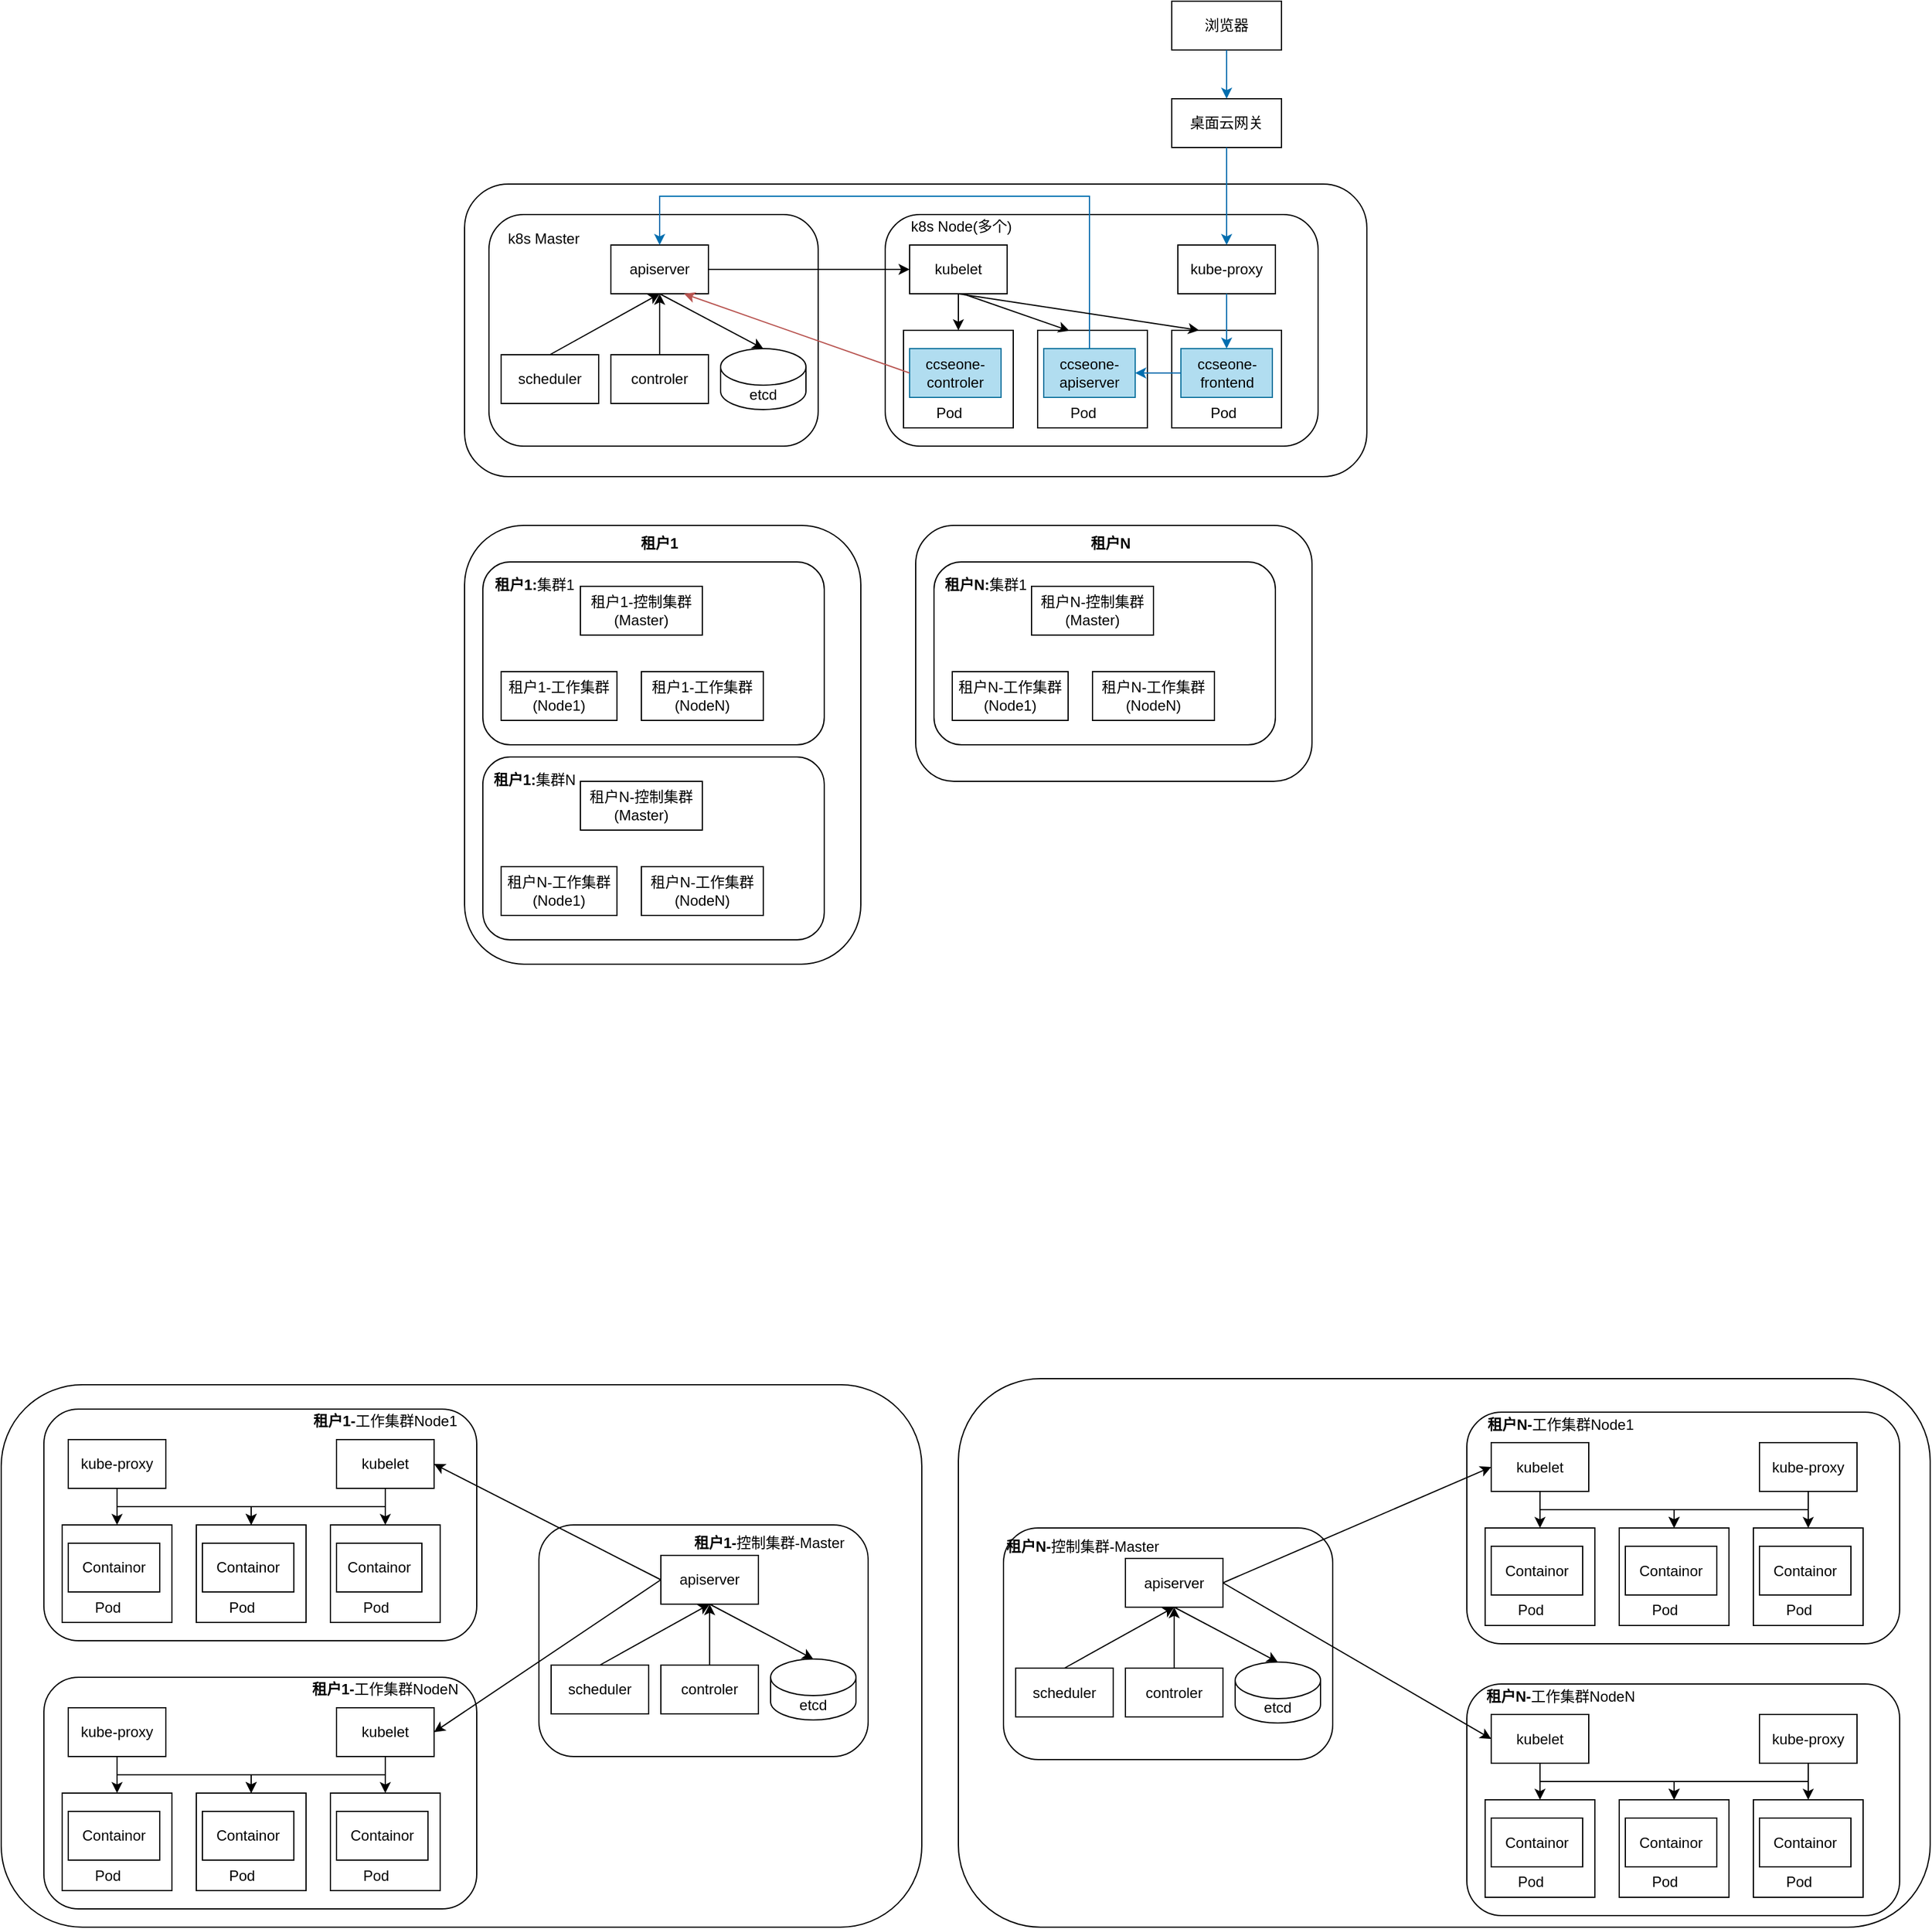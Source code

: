 <mxfile version="21.2.9" type="github">
  <diagram name="第 1 页" id="EIDiARR_dXdDSFOwPV3g">
    <mxGraphModel dx="1889" dy="590" grid="1" gridSize="10" guides="1" tooltips="1" connect="1" arrows="1" fold="1" page="1" pageScale="1" pageWidth="827" pageHeight="1169" math="0" shadow="0">
      <root>
        <mxCell id="0" />
        <mxCell id="1" parent="0" />
        <mxCell id="vyqBwXJfIFNPgKrzf0KV-5" value="" style="rounded=1;whiteSpace=wrap;html=1;" vertex="1" parent="1">
          <mxGeometry x="20" y="180" width="740" height="240" as="geometry" />
        </mxCell>
        <mxCell id="vyqBwXJfIFNPgKrzf0KV-7" value="" style="rounded=1;whiteSpace=wrap;html=1;" vertex="1" parent="1">
          <mxGeometry x="40" y="205" width="270" height="190" as="geometry" />
        </mxCell>
        <mxCell id="vyqBwXJfIFNPgKrzf0KV-10" value="etcd" style="shape=cylinder3;whiteSpace=wrap;html=1;boundedLbl=1;backgroundOutline=1;size=15;" vertex="1" parent="1">
          <mxGeometry x="230" y="315" width="70" height="50" as="geometry" />
        </mxCell>
        <mxCell id="vyqBwXJfIFNPgKrzf0KV-12" value="apiserver" style="rounded=0;whiteSpace=wrap;html=1;" vertex="1" parent="1">
          <mxGeometry x="140" y="230" width="80" height="40" as="geometry" />
        </mxCell>
        <mxCell id="vyqBwXJfIFNPgKrzf0KV-14" value="scheduler" style="rounded=0;whiteSpace=wrap;html=1;" vertex="1" parent="1">
          <mxGeometry x="50" y="320" width="80" height="40" as="geometry" />
        </mxCell>
        <mxCell id="vyqBwXJfIFNPgKrzf0KV-15" value="controler" style="rounded=0;whiteSpace=wrap;html=1;" vertex="1" parent="1">
          <mxGeometry x="140" y="320" width="80" height="40" as="geometry" />
        </mxCell>
        <mxCell id="vyqBwXJfIFNPgKrzf0KV-16" value="k8s Master" style="text;html=1;strokeColor=none;fillColor=none;align=center;verticalAlign=middle;whiteSpace=wrap;rounded=0;" vertex="1" parent="1">
          <mxGeometry x="50" y="210" width="70" height="30" as="geometry" />
        </mxCell>
        <mxCell id="vyqBwXJfIFNPgKrzf0KV-17" value="" style="rounded=1;whiteSpace=wrap;html=1;" vertex="1" parent="1">
          <mxGeometry x="365" y="205" width="355" height="190" as="geometry" />
        </mxCell>
        <mxCell id="vyqBwXJfIFNPgKrzf0KV-22" value="k8s Node(多个)" style="text;html=1;strokeColor=none;fillColor=none;align=center;verticalAlign=middle;whiteSpace=wrap;rounded=0;" vertex="1" parent="1">
          <mxGeometry x="385" y="200" width="85" height="30" as="geometry" />
        </mxCell>
        <mxCell id="vyqBwXJfIFNPgKrzf0KV-23" value="" style="endArrow=classic;html=1;rounded=0;entryX=0.5;entryY=1;entryDx=0;entryDy=0;exitX=0.5;exitY=0;exitDx=0;exitDy=0;" edge="1" parent="1" source="vyqBwXJfIFNPgKrzf0KV-14" target="vyqBwXJfIFNPgKrzf0KV-12">
          <mxGeometry width="50" height="50" relative="1" as="geometry">
            <mxPoint x="-170" y="390" as="sourcePoint" />
            <mxPoint x="-120" y="340" as="targetPoint" />
          </mxGeometry>
        </mxCell>
        <mxCell id="vyqBwXJfIFNPgKrzf0KV-24" value="" style="endArrow=classic;html=1;rounded=0;entryX=0.5;entryY=1;entryDx=0;entryDy=0;exitX=0.5;exitY=0;exitDx=0;exitDy=0;" edge="1" parent="1" source="vyqBwXJfIFNPgKrzf0KV-15" target="vyqBwXJfIFNPgKrzf0KV-12">
          <mxGeometry width="50" height="50" relative="1" as="geometry">
            <mxPoint x="240" y="520" as="sourcePoint" />
            <mxPoint x="290" y="470" as="targetPoint" />
          </mxGeometry>
        </mxCell>
        <mxCell id="vyqBwXJfIFNPgKrzf0KV-25" value="" style="endArrow=classic;html=1;rounded=0;exitX=0.5;exitY=1;exitDx=0;exitDy=0;entryX=0.5;entryY=0;entryDx=0;entryDy=0;entryPerimeter=0;" edge="1" parent="1" source="vyqBwXJfIFNPgKrzf0KV-12" target="vyqBwXJfIFNPgKrzf0KV-10">
          <mxGeometry width="50" height="50" relative="1" as="geometry">
            <mxPoint x="290" y="190" as="sourcePoint" />
            <mxPoint x="340" y="140" as="targetPoint" />
          </mxGeometry>
        </mxCell>
        <mxCell id="vyqBwXJfIFNPgKrzf0KV-27" value="kubelet" style="rounded=0;whiteSpace=wrap;html=1;" vertex="1" parent="1">
          <mxGeometry x="385" y="230" width="80" height="40" as="geometry" />
        </mxCell>
        <mxCell id="vyqBwXJfIFNPgKrzf0KV-28" value="kube-proxy" style="rounded=0;whiteSpace=wrap;html=1;" vertex="1" parent="1">
          <mxGeometry x="605" y="230" width="80" height="40" as="geometry" />
        </mxCell>
        <mxCell id="vyqBwXJfIFNPgKrzf0KV-29" value="" style="rounded=0;whiteSpace=wrap;html=1;" vertex="1" parent="1">
          <mxGeometry x="380" y="300" width="90" height="80" as="geometry" />
        </mxCell>
        <mxCell id="vyqBwXJfIFNPgKrzf0KV-2" value="ccseone-controler" style="rounded=0;whiteSpace=wrap;html=1;fillColor=#b1ddf0;strokeColor=#10739e;" vertex="1" parent="1">
          <mxGeometry x="385" y="315" width="75" height="40" as="geometry" />
        </mxCell>
        <mxCell id="vyqBwXJfIFNPgKrzf0KV-30" value="Pod" style="text;html=1;strokeColor=none;fillColor=none;align=center;verticalAlign=middle;whiteSpace=wrap;rounded=0;" vertex="1" parent="1">
          <mxGeometry x="385" y="360" width="65" height="15" as="geometry" />
        </mxCell>
        <mxCell id="vyqBwXJfIFNPgKrzf0KV-31" value="" style="rounded=0;whiteSpace=wrap;html=1;" vertex="1" parent="1">
          <mxGeometry x="490" y="300" width="90" height="80" as="geometry" />
        </mxCell>
        <mxCell id="vyqBwXJfIFNPgKrzf0KV-32" value="ccseone-apiserver" style="rounded=0;whiteSpace=wrap;html=1;fillColor=#b1ddf0;strokeColor=#10739e;" vertex="1" parent="1">
          <mxGeometry x="495" y="315" width="75" height="40" as="geometry" />
        </mxCell>
        <mxCell id="vyqBwXJfIFNPgKrzf0KV-33" value="Pod" style="text;html=1;strokeColor=none;fillColor=none;align=center;verticalAlign=middle;whiteSpace=wrap;rounded=0;" vertex="1" parent="1">
          <mxGeometry x="495" y="360" width="65" height="15" as="geometry" />
        </mxCell>
        <mxCell id="vyqBwXJfIFNPgKrzf0KV-34" value="" style="rounded=0;whiteSpace=wrap;html=1;" vertex="1" parent="1">
          <mxGeometry x="600" y="300" width="90" height="80" as="geometry" />
        </mxCell>
        <mxCell id="vyqBwXJfIFNPgKrzf0KV-35" value="ccseone-frontend" style="rounded=0;whiteSpace=wrap;html=1;fillColor=#b1ddf0;strokeColor=#10739e;" vertex="1" parent="1">
          <mxGeometry x="607.5" y="315" width="75" height="40" as="geometry" />
        </mxCell>
        <mxCell id="vyqBwXJfIFNPgKrzf0KV-36" value="Pod" style="text;html=1;strokeColor=none;fillColor=none;align=center;verticalAlign=middle;whiteSpace=wrap;rounded=0;" vertex="1" parent="1">
          <mxGeometry x="610" y="360" width="65" height="15" as="geometry" />
        </mxCell>
        <mxCell id="vyqBwXJfIFNPgKrzf0KV-37" value="" style="endArrow=classic;html=1;rounded=0;entryX=1;entryY=0.5;entryDx=0;entryDy=0;strokeColor=#006EAF;" edge="1" parent="1" source="vyqBwXJfIFNPgKrzf0KV-35" target="vyqBwXJfIFNPgKrzf0KV-32">
          <mxGeometry width="50" height="50" relative="1" as="geometry">
            <mxPoint x="590" y="510" as="sourcePoint" />
            <mxPoint x="640" y="460" as="targetPoint" />
          </mxGeometry>
        </mxCell>
        <mxCell id="vyqBwXJfIFNPgKrzf0KV-38" value="" style="endArrow=classic;html=1;rounded=0;exitX=1;exitY=0.5;exitDx=0;exitDy=0;entryX=0;entryY=0.5;entryDx=0;entryDy=0;" edge="1" parent="1" source="vyqBwXJfIFNPgKrzf0KV-12" target="vyqBwXJfIFNPgKrzf0KV-27">
          <mxGeometry width="50" height="50" relative="1" as="geometry">
            <mxPoint x="390" y="480" as="sourcePoint" />
            <mxPoint x="440" y="430" as="targetPoint" />
          </mxGeometry>
        </mxCell>
        <mxCell id="vyqBwXJfIFNPgKrzf0KV-39" value="" style="endArrow=classic;html=1;rounded=0;exitX=0.5;exitY=1;exitDx=0;exitDy=0;strokeColor=#006EAF;entryX=0.5;entryY=0;entryDx=0;entryDy=0;" edge="1" parent="1" source="vyqBwXJfIFNPgKrzf0KV-28" target="vyqBwXJfIFNPgKrzf0KV-35">
          <mxGeometry width="50" height="50" relative="1" as="geometry">
            <mxPoint x="810" y="450" as="sourcePoint" />
            <mxPoint x="860" y="400" as="targetPoint" />
          </mxGeometry>
        </mxCell>
        <mxCell id="vyqBwXJfIFNPgKrzf0KV-40" value="桌面云网关" style="rounded=0;whiteSpace=wrap;html=1;" vertex="1" parent="1">
          <mxGeometry x="600" y="110" width="90" height="40" as="geometry" />
        </mxCell>
        <mxCell id="vyqBwXJfIFNPgKrzf0KV-42" value="" style="endArrow=classic;html=1;rounded=0;exitX=0.5;exitY=1;exitDx=0;exitDy=0;strokeColor=#006EAF;" edge="1" parent="1" source="vyqBwXJfIFNPgKrzf0KV-40" target="vyqBwXJfIFNPgKrzf0KV-28">
          <mxGeometry width="50" height="50" relative="1" as="geometry">
            <mxPoint x="770" y="160" as="sourcePoint" />
            <mxPoint x="820" y="110" as="targetPoint" />
          </mxGeometry>
        </mxCell>
        <mxCell id="vyqBwXJfIFNPgKrzf0KV-43" value="浏览器" style="rounded=0;whiteSpace=wrap;html=1;" vertex="1" parent="1">
          <mxGeometry x="600" y="30" width="90" height="40" as="geometry" />
        </mxCell>
        <mxCell id="vyqBwXJfIFNPgKrzf0KV-44" value="" style="endArrow=classic;html=1;rounded=0;exitX=0.5;exitY=1;exitDx=0;exitDy=0;strokeColor=#006EAF;" edge="1" parent="1" source="vyqBwXJfIFNPgKrzf0KV-43" target="vyqBwXJfIFNPgKrzf0KV-40">
          <mxGeometry width="50" height="50" relative="1" as="geometry">
            <mxPoint x="780" y="130" as="sourcePoint" />
            <mxPoint x="830" y="80" as="targetPoint" />
          </mxGeometry>
        </mxCell>
        <mxCell id="vyqBwXJfIFNPgKrzf0KV-46" value="" style="endArrow=classic;html=1;rounded=0;entryX=0.75;entryY=1;entryDx=0;entryDy=0;exitX=0;exitY=0.5;exitDx=0;exitDy=0;strokeColor=#b85450;fillColor=#f8cecc;gradientColor=#ea6b66;" edge="1" parent="1" source="vyqBwXJfIFNPgKrzf0KV-2" target="vyqBwXJfIFNPgKrzf0KV-12">
          <mxGeometry width="50" height="50" relative="1" as="geometry">
            <mxPoint x="420" y="530" as="sourcePoint" />
            <mxPoint x="470" y="480" as="targetPoint" />
          </mxGeometry>
        </mxCell>
        <mxCell id="vyqBwXJfIFNPgKrzf0KV-47" value="" style="endArrow=classic;html=1;rounded=0;entryX=0.5;entryY=0;entryDx=0;entryDy=0;exitX=0.5;exitY=0;exitDx=0;exitDy=0;strokeColor=#006EAF;edgeStyle=orthogonalEdgeStyle;" edge="1" parent="1" source="vyqBwXJfIFNPgKrzf0KV-32" target="vyqBwXJfIFNPgKrzf0KV-12">
          <mxGeometry width="50" height="50" relative="1" as="geometry">
            <mxPoint x="420" y="510" as="sourcePoint" />
            <mxPoint x="470" y="460" as="targetPoint" />
            <Array as="points">
              <mxPoint x="533" y="190" />
              <mxPoint x="180" y="190" />
            </Array>
          </mxGeometry>
        </mxCell>
        <mxCell id="vyqBwXJfIFNPgKrzf0KV-48" value="" style="endArrow=classic;html=1;rounded=0;entryX=0.5;entryY=0;entryDx=0;entryDy=0;" edge="1" parent="1" source="vyqBwXJfIFNPgKrzf0KV-27" target="vyqBwXJfIFNPgKrzf0KV-29">
          <mxGeometry width="50" height="50" relative="1" as="geometry">
            <mxPoint x="100" y="330" as="sourcePoint" />
            <mxPoint x="190" y="280" as="targetPoint" />
          </mxGeometry>
        </mxCell>
        <mxCell id="vyqBwXJfIFNPgKrzf0KV-49" value="" style="endArrow=classic;html=1;rounded=0;entryX=0.289;entryY=0.005;entryDx=0;entryDy=0;exitX=0.545;exitY=1;exitDx=0;exitDy=0;exitPerimeter=0;entryPerimeter=0;" edge="1" parent="1" source="vyqBwXJfIFNPgKrzf0KV-27" target="vyqBwXJfIFNPgKrzf0KV-31">
          <mxGeometry width="50" height="50" relative="1" as="geometry">
            <mxPoint x="432" y="280" as="sourcePoint" />
            <mxPoint x="435" y="310" as="targetPoint" />
          </mxGeometry>
        </mxCell>
        <mxCell id="vyqBwXJfIFNPgKrzf0KV-50" value="" style="endArrow=classic;html=1;rounded=0;entryX=0.25;entryY=0;entryDx=0;entryDy=0;exitX=0.5;exitY=1;exitDx=0;exitDy=0;" edge="1" parent="1" source="vyqBwXJfIFNPgKrzf0KV-27" target="vyqBwXJfIFNPgKrzf0KV-34">
          <mxGeometry width="50" height="50" relative="1" as="geometry">
            <mxPoint x="434" y="280" as="sourcePoint" />
            <mxPoint x="526" y="310" as="targetPoint" />
          </mxGeometry>
        </mxCell>
        <mxCell id="vyqBwXJfIFNPgKrzf0KV-162" value="" style="group" vertex="1" connectable="0" parent="1">
          <mxGeometry x="-360" y="1165" width="755" height="445" as="geometry" />
        </mxCell>
        <mxCell id="vyqBwXJfIFNPgKrzf0KV-161" value="" style="rounded=1;whiteSpace=wrap;html=1;" vertex="1" parent="vyqBwXJfIFNPgKrzf0KV-162">
          <mxGeometry width="755" height="445" as="geometry" />
        </mxCell>
        <mxCell id="vyqBwXJfIFNPgKrzf0KV-111" value="" style="group" vertex="1" connectable="0" parent="vyqBwXJfIFNPgKrzf0KV-162">
          <mxGeometry x="441" y="115" width="270" height="190" as="geometry" />
        </mxCell>
        <mxCell id="vyqBwXJfIFNPgKrzf0KV-112" value="ccseone-agent" style="rounded=0;whiteSpace=wrap;html=1;" vertex="1" parent="vyqBwXJfIFNPgKrzf0KV-111">
          <mxGeometry x="140" y="85" width="120" height="50" as="geometry" />
        </mxCell>
        <mxCell id="vyqBwXJfIFNPgKrzf0KV-113" value="" style="rounded=1;whiteSpace=wrap;html=1;" vertex="1" parent="vyqBwXJfIFNPgKrzf0KV-111">
          <mxGeometry width="270" height="190" as="geometry" />
        </mxCell>
        <mxCell id="vyqBwXJfIFNPgKrzf0KV-114" value="etcd" style="shape=cylinder3;whiteSpace=wrap;html=1;boundedLbl=1;backgroundOutline=1;size=15;" vertex="1" parent="vyqBwXJfIFNPgKrzf0KV-111">
          <mxGeometry x="190" y="110" width="70" height="50" as="geometry" />
        </mxCell>
        <mxCell id="vyqBwXJfIFNPgKrzf0KV-115" value="apiserver" style="rounded=0;whiteSpace=wrap;html=1;" vertex="1" parent="vyqBwXJfIFNPgKrzf0KV-111">
          <mxGeometry x="100" y="25" width="80" height="40" as="geometry" />
        </mxCell>
        <mxCell id="vyqBwXJfIFNPgKrzf0KV-116" value="scheduler" style="rounded=0;whiteSpace=wrap;html=1;" vertex="1" parent="vyqBwXJfIFNPgKrzf0KV-111">
          <mxGeometry x="10" y="115" width="80" height="40" as="geometry" />
        </mxCell>
        <mxCell id="vyqBwXJfIFNPgKrzf0KV-117" value="controler" style="rounded=0;whiteSpace=wrap;html=1;" vertex="1" parent="vyqBwXJfIFNPgKrzf0KV-111">
          <mxGeometry x="100" y="115" width="80" height="40" as="geometry" />
        </mxCell>
        <mxCell id="vyqBwXJfIFNPgKrzf0KV-118" value="&lt;b style=&quot;border-color: var(--border-color);&quot;&gt;租户1-&lt;/b&gt;控制集群-Master" style="text;html=1;strokeColor=none;fillColor=none;align=center;verticalAlign=middle;whiteSpace=wrap;rounded=0;" vertex="1" parent="vyqBwXJfIFNPgKrzf0KV-111">
          <mxGeometry x="124" width="130" height="30" as="geometry" />
        </mxCell>
        <mxCell id="vyqBwXJfIFNPgKrzf0KV-119" value="" style="endArrow=classic;html=1;rounded=0;entryX=0.5;entryY=1;entryDx=0;entryDy=0;exitX=0.5;exitY=0;exitDx=0;exitDy=0;" edge="1" parent="vyqBwXJfIFNPgKrzf0KV-111" source="vyqBwXJfIFNPgKrzf0KV-116" target="vyqBwXJfIFNPgKrzf0KV-115">
          <mxGeometry width="50" height="50" relative="1" as="geometry">
            <mxPoint x="-210" y="185" as="sourcePoint" />
            <mxPoint x="-160" y="135" as="targetPoint" />
          </mxGeometry>
        </mxCell>
        <mxCell id="vyqBwXJfIFNPgKrzf0KV-120" value="" style="endArrow=classic;html=1;rounded=0;entryX=0.5;entryY=1;entryDx=0;entryDy=0;exitX=0.5;exitY=0;exitDx=0;exitDy=0;" edge="1" parent="vyqBwXJfIFNPgKrzf0KV-111" source="vyqBwXJfIFNPgKrzf0KV-117" target="vyqBwXJfIFNPgKrzf0KV-115">
          <mxGeometry width="50" height="50" relative="1" as="geometry">
            <mxPoint x="200" y="315" as="sourcePoint" />
            <mxPoint x="250" y="265" as="targetPoint" />
          </mxGeometry>
        </mxCell>
        <mxCell id="vyqBwXJfIFNPgKrzf0KV-121" value="" style="endArrow=classic;html=1;rounded=0;exitX=0.5;exitY=1;exitDx=0;exitDy=0;entryX=0.5;entryY=0;entryDx=0;entryDy=0;entryPerimeter=0;" edge="1" parent="vyqBwXJfIFNPgKrzf0KV-111" source="vyqBwXJfIFNPgKrzf0KV-115" target="vyqBwXJfIFNPgKrzf0KV-114">
          <mxGeometry width="50" height="50" relative="1" as="geometry">
            <mxPoint x="250" y="-15" as="sourcePoint" />
            <mxPoint x="300" y="-65" as="targetPoint" />
          </mxGeometry>
        </mxCell>
        <mxCell id="vyqBwXJfIFNPgKrzf0KV-122" style="edgeStyle=orthogonalEdgeStyle;rounded=0;orthogonalLoop=1;jettySize=auto;html=1;exitX=0.5;exitY=1;exitDx=0;exitDy=0;" edge="1" parent="vyqBwXJfIFNPgKrzf0KV-111" source="vyqBwXJfIFNPgKrzf0KV-118" target="vyqBwXJfIFNPgKrzf0KV-118">
          <mxGeometry relative="1" as="geometry" />
        </mxCell>
        <mxCell id="vyqBwXJfIFNPgKrzf0KV-123" value="" style="group" vertex="1" connectable="0" parent="vyqBwXJfIFNPgKrzf0KV-162">
          <mxGeometry x="35" y="15" width="355" height="195" as="geometry" />
        </mxCell>
        <mxCell id="vyqBwXJfIFNPgKrzf0KV-124" value="" style="rounded=1;whiteSpace=wrap;html=1;" vertex="1" parent="vyqBwXJfIFNPgKrzf0KV-123">
          <mxGeometry y="5" width="355" height="190" as="geometry" />
        </mxCell>
        <mxCell id="vyqBwXJfIFNPgKrzf0KV-125" value="kube-proxy" style="rounded=0;whiteSpace=wrap;html=1;" vertex="1" parent="vyqBwXJfIFNPgKrzf0KV-123">
          <mxGeometry x="20" y="30" width="80" height="40" as="geometry" />
        </mxCell>
        <mxCell id="vyqBwXJfIFNPgKrzf0KV-126" value="kubelet" style="rounded=0;whiteSpace=wrap;html=1;" vertex="1" parent="vyqBwXJfIFNPgKrzf0KV-123">
          <mxGeometry x="240" y="30" width="80" height="40" as="geometry" />
        </mxCell>
        <mxCell id="vyqBwXJfIFNPgKrzf0KV-127" value="" style="rounded=0;whiteSpace=wrap;html=1;" vertex="1" parent="vyqBwXJfIFNPgKrzf0KV-123">
          <mxGeometry x="15" y="100" width="90" height="80" as="geometry" />
        </mxCell>
        <mxCell id="vyqBwXJfIFNPgKrzf0KV-128" value="Containor" style="rounded=0;whiteSpace=wrap;html=1;" vertex="1" parent="vyqBwXJfIFNPgKrzf0KV-123">
          <mxGeometry x="20" y="115" width="75" height="40" as="geometry" />
        </mxCell>
        <mxCell id="vyqBwXJfIFNPgKrzf0KV-129" value="Pod" style="text;html=1;strokeColor=none;fillColor=none;align=center;verticalAlign=middle;whiteSpace=wrap;rounded=0;" vertex="1" parent="vyqBwXJfIFNPgKrzf0KV-123">
          <mxGeometry x="20" y="160" width="65" height="15" as="geometry" />
        </mxCell>
        <mxCell id="vyqBwXJfIFNPgKrzf0KV-130" value="" style="rounded=0;whiteSpace=wrap;html=1;" vertex="1" parent="vyqBwXJfIFNPgKrzf0KV-123">
          <mxGeometry x="125" y="100" width="90" height="80" as="geometry" />
        </mxCell>
        <mxCell id="vyqBwXJfIFNPgKrzf0KV-131" value="Containor" style="rounded=0;whiteSpace=wrap;html=1;" vertex="1" parent="vyqBwXJfIFNPgKrzf0KV-123">
          <mxGeometry x="130" y="115" width="75" height="40" as="geometry" />
        </mxCell>
        <mxCell id="vyqBwXJfIFNPgKrzf0KV-132" value="Pod" style="text;html=1;strokeColor=none;fillColor=none;align=center;verticalAlign=middle;whiteSpace=wrap;rounded=0;" vertex="1" parent="vyqBwXJfIFNPgKrzf0KV-123">
          <mxGeometry x="130" y="160" width="65" height="15" as="geometry" />
        </mxCell>
        <mxCell id="vyqBwXJfIFNPgKrzf0KV-133" value="" style="rounded=0;whiteSpace=wrap;html=1;" vertex="1" parent="vyqBwXJfIFNPgKrzf0KV-123">
          <mxGeometry x="235" y="100" width="90" height="80" as="geometry" />
        </mxCell>
        <mxCell id="vyqBwXJfIFNPgKrzf0KV-134" value="Containor" style="rounded=0;whiteSpace=wrap;html=1;" vertex="1" parent="vyqBwXJfIFNPgKrzf0KV-123">
          <mxGeometry x="240" y="115" width="70" height="40" as="geometry" />
        </mxCell>
        <mxCell id="vyqBwXJfIFNPgKrzf0KV-135" value="Pod" style="text;html=1;strokeColor=none;fillColor=none;align=center;verticalAlign=middle;whiteSpace=wrap;rounded=0;" vertex="1" parent="vyqBwXJfIFNPgKrzf0KV-123">
          <mxGeometry x="240" y="160" width="65" height="15" as="geometry" />
        </mxCell>
        <mxCell id="vyqBwXJfIFNPgKrzf0KV-136" value="" style="endArrow=classic;html=1;rounded=0;entryX=0.5;entryY=0;entryDx=0;entryDy=0;" edge="1" parent="vyqBwXJfIFNPgKrzf0KV-123" source="vyqBwXJfIFNPgKrzf0KV-125" target="vyqBwXJfIFNPgKrzf0KV-127">
          <mxGeometry width="50" height="50" relative="1" as="geometry">
            <mxPoint x="-265" y="130" as="sourcePoint" />
            <mxPoint x="-175" y="80" as="targetPoint" />
          </mxGeometry>
        </mxCell>
        <mxCell id="vyqBwXJfIFNPgKrzf0KV-137" value="&lt;b&gt;租户1-&lt;/b&gt;工作集群Node1" style="text;html=1;strokeColor=none;fillColor=none;align=center;verticalAlign=middle;whiteSpace=wrap;rounded=0;" vertex="1" parent="vyqBwXJfIFNPgKrzf0KV-123">
          <mxGeometry x="216.25" width="127.5" height="30" as="geometry" />
        </mxCell>
        <mxCell id="vyqBwXJfIFNPgKrzf0KV-138" value="" style="endArrow=classic;html=1;rounded=0;exitX=0.5;exitY=1;exitDx=0;exitDy=0;" edge="1" parent="vyqBwXJfIFNPgKrzf0KV-123" source="vyqBwXJfIFNPgKrzf0KV-126" target="vyqBwXJfIFNPgKrzf0KV-133">
          <mxGeometry width="50" height="50" relative="1" as="geometry">
            <mxPoint x="290" y="80" as="sourcePoint" />
            <mxPoint x="180" y="110" as="targetPoint" />
          </mxGeometry>
        </mxCell>
        <mxCell id="vyqBwXJfIFNPgKrzf0KV-139" value="" style="endArrow=classic;html=1;rounded=0;entryX=0.5;entryY=0;entryDx=0;entryDy=0;exitX=0.5;exitY=1;exitDx=0;exitDy=0;edgeStyle=orthogonalEdgeStyle;" edge="1" parent="vyqBwXJfIFNPgKrzf0KV-123" source="vyqBwXJfIFNPgKrzf0KV-125" target="vyqBwXJfIFNPgKrzf0KV-130">
          <mxGeometry width="50" height="50" relative="1" as="geometry">
            <mxPoint x="65" y="73" as="sourcePoint" />
            <mxPoint x="205" y="43" as="targetPoint" />
          </mxGeometry>
        </mxCell>
        <mxCell id="vyqBwXJfIFNPgKrzf0KV-140" value="" style="endArrow=classic;html=1;rounded=0;entryX=0.5;entryY=0;entryDx=0;entryDy=0;exitX=0.5;exitY=1;exitDx=0;exitDy=0;edgeStyle=orthogonalEdgeStyle;" edge="1" parent="vyqBwXJfIFNPgKrzf0KV-123" source="vyqBwXJfIFNPgKrzf0KV-126" target="vyqBwXJfIFNPgKrzf0KV-130">
          <mxGeometry width="50" height="50" relative="1" as="geometry">
            <mxPoint x="70" y="80" as="sourcePoint" />
            <mxPoint x="180" y="110" as="targetPoint" />
          </mxGeometry>
        </mxCell>
        <mxCell id="vyqBwXJfIFNPgKrzf0KV-141" value="" style="group" vertex="1" connectable="0" parent="vyqBwXJfIFNPgKrzf0KV-162">
          <mxGeometry x="35" y="235" width="355" height="195" as="geometry" />
        </mxCell>
        <mxCell id="vyqBwXJfIFNPgKrzf0KV-142" value="" style="rounded=1;whiteSpace=wrap;html=1;" vertex="1" parent="vyqBwXJfIFNPgKrzf0KV-141">
          <mxGeometry y="5" width="355" height="190" as="geometry" />
        </mxCell>
        <mxCell id="vyqBwXJfIFNPgKrzf0KV-143" value="kube-proxy" style="rounded=0;whiteSpace=wrap;html=1;" vertex="1" parent="vyqBwXJfIFNPgKrzf0KV-141">
          <mxGeometry x="20" y="30" width="80" height="40" as="geometry" />
        </mxCell>
        <mxCell id="vyqBwXJfIFNPgKrzf0KV-144" value="kubelet" style="rounded=0;whiteSpace=wrap;html=1;" vertex="1" parent="vyqBwXJfIFNPgKrzf0KV-141">
          <mxGeometry x="240" y="30" width="80" height="40" as="geometry" />
        </mxCell>
        <mxCell id="vyqBwXJfIFNPgKrzf0KV-145" value="" style="rounded=0;whiteSpace=wrap;html=1;" vertex="1" parent="vyqBwXJfIFNPgKrzf0KV-141">
          <mxGeometry x="15" y="100" width="90" height="80" as="geometry" />
        </mxCell>
        <mxCell id="vyqBwXJfIFNPgKrzf0KV-146" value="Containor" style="rounded=0;whiteSpace=wrap;html=1;" vertex="1" parent="vyqBwXJfIFNPgKrzf0KV-141">
          <mxGeometry x="20" y="115" width="75" height="40" as="geometry" />
        </mxCell>
        <mxCell id="vyqBwXJfIFNPgKrzf0KV-147" value="Pod" style="text;html=1;strokeColor=none;fillColor=none;align=center;verticalAlign=middle;whiteSpace=wrap;rounded=0;" vertex="1" parent="vyqBwXJfIFNPgKrzf0KV-141">
          <mxGeometry x="20" y="160" width="65" height="15" as="geometry" />
        </mxCell>
        <mxCell id="vyqBwXJfIFNPgKrzf0KV-148" value="" style="rounded=0;whiteSpace=wrap;html=1;" vertex="1" parent="vyqBwXJfIFNPgKrzf0KV-141">
          <mxGeometry x="125" y="100" width="90" height="80" as="geometry" />
        </mxCell>
        <mxCell id="vyqBwXJfIFNPgKrzf0KV-149" value="Containor" style="rounded=0;whiteSpace=wrap;html=1;" vertex="1" parent="vyqBwXJfIFNPgKrzf0KV-141">
          <mxGeometry x="130" y="115" width="75" height="40" as="geometry" />
        </mxCell>
        <mxCell id="vyqBwXJfIFNPgKrzf0KV-150" value="Pod" style="text;html=1;strokeColor=none;fillColor=none;align=center;verticalAlign=middle;whiteSpace=wrap;rounded=0;" vertex="1" parent="vyqBwXJfIFNPgKrzf0KV-141">
          <mxGeometry x="130" y="160" width="65" height="15" as="geometry" />
        </mxCell>
        <mxCell id="vyqBwXJfIFNPgKrzf0KV-151" value="" style="rounded=0;whiteSpace=wrap;html=1;" vertex="1" parent="vyqBwXJfIFNPgKrzf0KV-141">
          <mxGeometry x="235" y="100" width="90" height="80" as="geometry" />
        </mxCell>
        <mxCell id="vyqBwXJfIFNPgKrzf0KV-152" value="Containor" style="rounded=0;whiteSpace=wrap;html=1;" vertex="1" parent="vyqBwXJfIFNPgKrzf0KV-141">
          <mxGeometry x="240" y="115" width="75" height="40" as="geometry" />
        </mxCell>
        <mxCell id="vyqBwXJfIFNPgKrzf0KV-153" value="Pod" style="text;html=1;strokeColor=none;fillColor=none;align=center;verticalAlign=middle;whiteSpace=wrap;rounded=0;" vertex="1" parent="vyqBwXJfIFNPgKrzf0KV-141">
          <mxGeometry x="240" y="160" width="65" height="15" as="geometry" />
        </mxCell>
        <mxCell id="vyqBwXJfIFNPgKrzf0KV-154" value="" style="endArrow=classic;html=1;rounded=0;entryX=0.5;entryY=0;entryDx=0;entryDy=0;" edge="1" parent="vyqBwXJfIFNPgKrzf0KV-141" source="vyqBwXJfIFNPgKrzf0KV-143" target="vyqBwXJfIFNPgKrzf0KV-145">
          <mxGeometry width="50" height="50" relative="1" as="geometry">
            <mxPoint x="-265" y="130" as="sourcePoint" />
            <mxPoint x="-175" y="80" as="targetPoint" />
          </mxGeometry>
        </mxCell>
        <mxCell id="vyqBwXJfIFNPgKrzf0KV-155" value="&lt;b style=&quot;border-color: var(--border-color);&quot;&gt;租户1-&lt;/b&gt;工作集群NodeN" style="text;html=1;strokeColor=none;fillColor=none;align=center;verticalAlign=middle;whiteSpace=wrap;rounded=0;" vertex="1" parent="vyqBwXJfIFNPgKrzf0KV-141">
          <mxGeometry x="216.25" width="127.5" height="30" as="geometry" />
        </mxCell>
        <mxCell id="vyqBwXJfIFNPgKrzf0KV-156" value="" style="endArrow=classic;html=1;rounded=0;exitX=0.5;exitY=1;exitDx=0;exitDy=0;" edge="1" parent="vyqBwXJfIFNPgKrzf0KV-141" source="vyqBwXJfIFNPgKrzf0KV-144" target="vyqBwXJfIFNPgKrzf0KV-151">
          <mxGeometry width="50" height="50" relative="1" as="geometry">
            <mxPoint x="290" y="80" as="sourcePoint" />
            <mxPoint x="180" y="110" as="targetPoint" />
          </mxGeometry>
        </mxCell>
        <mxCell id="vyqBwXJfIFNPgKrzf0KV-157" value="" style="endArrow=classic;html=1;rounded=0;entryX=0.5;entryY=0;entryDx=0;entryDy=0;exitX=0.5;exitY=1;exitDx=0;exitDy=0;edgeStyle=orthogonalEdgeStyle;" edge="1" parent="vyqBwXJfIFNPgKrzf0KV-141" source="vyqBwXJfIFNPgKrzf0KV-143" target="vyqBwXJfIFNPgKrzf0KV-148">
          <mxGeometry width="50" height="50" relative="1" as="geometry">
            <mxPoint x="65" y="73" as="sourcePoint" />
            <mxPoint x="205" y="43" as="targetPoint" />
          </mxGeometry>
        </mxCell>
        <mxCell id="vyqBwXJfIFNPgKrzf0KV-158" value="" style="endArrow=classic;html=1;rounded=0;entryX=0.5;entryY=0;entryDx=0;entryDy=0;exitX=0.5;exitY=1;exitDx=0;exitDy=0;edgeStyle=orthogonalEdgeStyle;" edge="1" parent="vyqBwXJfIFNPgKrzf0KV-141" source="vyqBwXJfIFNPgKrzf0KV-144" target="vyqBwXJfIFNPgKrzf0KV-148">
          <mxGeometry width="50" height="50" relative="1" as="geometry">
            <mxPoint x="70" y="80" as="sourcePoint" />
            <mxPoint x="180" y="110" as="targetPoint" />
          </mxGeometry>
        </mxCell>
        <mxCell id="vyqBwXJfIFNPgKrzf0KV-159" value="" style="endArrow=classic;html=1;rounded=0;exitX=0;exitY=0.5;exitDx=0;exitDy=0;entryX=1;entryY=0.5;entryDx=0;entryDy=0;" edge="1" source="vyqBwXJfIFNPgKrzf0KV-115" target="vyqBwXJfIFNPgKrzf0KV-144" parent="vyqBwXJfIFNPgKrzf0KV-162">
          <mxGeometry width="50" height="50" relative="1" as="geometry">
            <mxPoint x="816" y="244" as="sourcePoint" />
            <mxPoint x="866" y="194" as="targetPoint" />
          </mxGeometry>
        </mxCell>
        <mxCell id="vyqBwXJfIFNPgKrzf0KV-160" value="" style="endArrow=classic;html=1;rounded=0;entryX=1;entryY=0.5;entryDx=0;entryDy=0;exitX=0;exitY=0.5;exitDx=0;exitDy=0;" edge="1" source="vyqBwXJfIFNPgKrzf0KV-115" target="vyqBwXJfIFNPgKrzf0KV-126" parent="vyqBwXJfIFNPgKrzf0KV-162">
          <mxGeometry width="50" height="50" relative="1" as="geometry">
            <mxPoint x="535" y="126" as="sourcePoint" />
            <mxPoint x="-105" y="31" as="targetPoint" />
          </mxGeometry>
        </mxCell>
        <mxCell id="vyqBwXJfIFNPgKrzf0KV-164" value="" style="group" vertex="1" connectable="0" parent="1">
          <mxGeometry x="425" y="1160" width="797" height="450" as="geometry" />
        </mxCell>
        <mxCell id="vyqBwXJfIFNPgKrzf0KV-163" value="" style="rounded=1;whiteSpace=wrap;html=1;" vertex="1" parent="vyqBwXJfIFNPgKrzf0KV-164">
          <mxGeometry width="797" height="450" as="geometry" />
        </mxCell>
        <mxCell id="vyqBwXJfIFNPgKrzf0KV-107" value="" style="group" vertex="1" connectable="0" parent="vyqBwXJfIFNPgKrzf0KV-164">
          <mxGeometry x="37" y="122.5" width="270" height="190" as="geometry" />
        </mxCell>
        <mxCell id="vyqBwXJfIFNPgKrzf0KV-26" value="ccseone-agent" style="rounded=0;whiteSpace=wrap;html=1;" vertex="1" parent="vyqBwXJfIFNPgKrzf0KV-107">
          <mxGeometry x="140" y="85" width="120" height="50" as="geometry" />
        </mxCell>
        <mxCell id="vyqBwXJfIFNPgKrzf0KV-51" value="" style="rounded=1;whiteSpace=wrap;html=1;" vertex="1" parent="vyqBwXJfIFNPgKrzf0KV-107">
          <mxGeometry width="270" height="190" as="geometry" />
        </mxCell>
        <mxCell id="vyqBwXJfIFNPgKrzf0KV-52" value="etcd" style="shape=cylinder3;whiteSpace=wrap;html=1;boundedLbl=1;backgroundOutline=1;size=15;" vertex="1" parent="vyqBwXJfIFNPgKrzf0KV-107">
          <mxGeometry x="190" y="110" width="70" height="50" as="geometry" />
        </mxCell>
        <mxCell id="vyqBwXJfIFNPgKrzf0KV-53" value="apiserver" style="rounded=0;whiteSpace=wrap;html=1;" vertex="1" parent="vyqBwXJfIFNPgKrzf0KV-107">
          <mxGeometry x="100" y="25" width="80" height="40" as="geometry" />
        </mxCell>
        <mxCell id="vyqBwXJfIFNPgKrzf0KV-54" value="scheduler" style="rounded=0;whiteSpace=wrap;html=1;" vertex="1" parent="vyqBwXJfIFNPgKrzf0KV-107">
          <mxGeometry x="10" y="115" width="80" height="40" as="geometry" />
        </mxCell>
        <mxCell id="vyqBwXJfIFNPgKrzf0KV-55" value="controler" style="rounded=0;whiteSpace=wrap;html=1;" vertex="1" parent="vyqBwXJfIFNPgKrzf0KV-107">
          <mxGeometry x="100" y="115" width="80" height="40" as="geometry" />
        </mxCell>
        <mxCell id="vyqBwXJfIFNPgKrzf0KV-56" value="&lt;b style=&quot;border-color: var(--border-color);&quot;&gt;租户N-&lt;/b&gt;控制集群-Master" style="text;html=1;strokeColor=none;fillColor=none;align=center;verticalAlign=middle;whiteSpace=wrap;rounded=0;" vertex="1" parent="vyqBwXJfIFNPgKrzf0KV-107">
          <mxGeometry width="130" height="30" as="geometry" />
        </mxCell>
        <mxCell id="vyqBwXJfIFNPgKrzf0KV-59" value="" style="endArrow=classic;html=1;rounded=0;entryX=0.5;entryY=1;entryDx=0;entryDy=0;exitX=0.5;exitY=0;exitDx=0;exitDy=0;" edge="1" source="vyqBwXJfIFNPgKrzf0KV-54" target="vyqBwXJfIFNPgKrzf0KV-53" parent="vyqBwXJfIFNPgKrzf0KV-107">
          <mxGeometry width="50" height="50" relative="1" as="geometry">
            <mxPoint x="-210" y="185" as="sourcePoint" />
            <mxPoint x="-160" y="135" as="targetPoint" />
          </mxGeometry>
        </mxCell>
        <mxCell id="vyqBwXJfIFNPgKrzf0KV-60" value="" style="endArrow=classic;html=1;rounded=0;entryX=0.5;entryY=1;entryDx=0;entryDy=0;exitX=0.5;exitY=0;exitDx=0;exitDy=0;" edge="1" source="vyqBwXJfIFNPgKrzf0KV-55" target="vyqBwXJfIFNPgKrzf0KV-53" parent="vyqBwXJfIFNPgKrzf0KV-107">
          <mxGeometry width="50" height="50" relative="1" as="geometry">
            <mxPoint x="200" y="315" as="sourcePoint" />
            <mxPoint x="250" y="265" as="targetPoint" />
          </mxGeometry>
        </mxCell>
        <mxCell id="vyqBwXJfIFNPgKrzf0KV-61" value="" style="endArrow=classic;html=1;rounded=0;exitX=0.5;exitY=1;exitDx=0;exitDy=0;entryX=0.5;entryY=0;entryDx=0;entryDy=0;entryPerimeter=0;" edge="1" source="vyqBwXJfIFNPgKrzf0KV-53" target="vyqBwXJfIFNPgKrzf0KV-52" parent="vyqBwXJfIFNPgKrzf0KV-107">
          <mxGeometry width="50" height="50" relative="1" as="geometry">
            <mxPoint x="250" y="-15" as="sourcePoint" />
            <mxPoint x="300" y="-65" as="targetPoint" />
          </mxGeometry>
        </mxCell>
        <mxCell id="vyqBwXJfIFNPgKrzf0KV-110" style="edgeStyle=orthogonalEdgeStyle;rounded=0;orthogonalLoop=1;jettySize=auto;html=1;exitX=0.5;exitY=1;exitDx=0;exitDy=0;" edge="1" parent="vyqBwXJfIFNPgKrzf0KV-107" source="vyqBwXJfIFNPgKrzf0KV-56" target="vyqBwXJfIFNPgKrzf0KV-56">
          <mxGeometry relative="1" as="geometry" />
        </mxCell>
        <mxCell id="vyqBwXJfIFNPgKrzf0KV-108" value="" style="group" vertex="1" connectable="0" parent="vyqBwXJfIFNPgKrzf0KV-164">
          <mxGeometry x="417" y="22.5" width="355" height="195" as="geometry" />
        </mxCell>
        <mxCell id="vyqBwXJfIFNPgKrzf0KV-57" value="" style="rounded=1;whiteSpace=wrap;html=1;" vertex="1" parent="vyqBwXJfIFNPgKrzf0KV-108">
          <mxGeometry y="5" width="355" height="190" as="geometry" />
        </mxCell>
        <mxCell id="vyqBwXJfIFNPgKrzf0KV-62" value="kubelet" style="rounded=0;whiteSpace=wrap;html=1;" vertex="1" parent="vyqBwXJfIFNPgKrzf0KV-108">
          <mxGeometry x="20" y="30" width="80" height="40" as="geometry" />
        </mxCell>
        <mxCell id="vyqBwXJfIFNPgKrzf0KV-63" value="kube-proxy" style="rounded=0;whiteSpace=wrap;html=1;" vertex="1" parent="vyqBwXJfIFNPgKrzf0KV-108">
          <mxGeometry x="240" y="30" width="80" height="40" as="geometry" />
        </mxCell>
        <mxCell id="vyqBwXJfIFNPgKrzf0KV-64" value="" style="rounded=0;whiteSpace=wrap;html=1;" vertex="1" parent="vyqBwXJfIFNPgKrzf0KV-108">
          <mxGeometry x="15" y="100" width="90" height="80" as="geometry" />
        </mxCell>
        <mxCell id="vyqBwXJfIFNPgKrzf0KV-65" value="Containor" style="rounded=0;whiteSpace=wrap;html=1;" vertex="1" parent="vyqBwXJfIFNPgKrzf0KV-108">
          <mxGeometry x="20" y="115" width="75" height="40" as="geometry" />
        </mxCell>
        <mxCell id="vyqBwXJfIFNPgKrzf0KV-66" value="Pod" style="text;html=1;strokeColor=none;fillColor=none;align=center;verticalAlign=middle;whiteSpace=wrap;rounded=0;" vertex="1" parent="vyqBwXJfIFNPgKrzf0KV-108">
          <mxGeometry x="20" y="160" width="65" height="15" as="geometry" />
        </mxCell>
        <mxCell id="vyqBwXJfIFNPgKrzf0KV-67" value="" style="rounded=0;whiteSpace=wrap;html=1;" vertex="1" parent="vyqBwXJfIFNPgKrzf0KV-108">
          <mxGeometry x="125" y="100" width="90" height="80" as="geometry" />
        </mxCell>
        <mxCell id="vyqBwXJfIFNPgKrzf0KV-68" value="Containor" style="rounded=0;whiteSpace=wrap;html=1;" vertex="1" parent="vyqBwXJfIFNPgKrzf0KV-108">
          <mxGeometry x="130" y="115" width="75" height="40" as="geometry" />
        </mxCell>
        <mxCell id="vyqBwXJfIFNPgKrzf0KV-69" value="Pod" style="text;html=1;strokeColor=none;fillColor=none;align=center;verticalAlign=middle;whiteSpace=wrap;rounded=0;" vertex="1" parent="vyqBwXJfIFNPgKrzf0KV-108">
          <mxGeometry x="130" y="160" width="65" height="15" as="geometry" />
        </mxCell>
        <mxCell id="vyqBwXJfIFNPgKrzf0KV-70" value="" style="rounded=0;whiteSpace=wrap;html=1;" vertex="1" parent="vyqBwXJfIFNPgKrzf0KV-108">
          <mxGeometry x="235" y="100" width="90" height="80" as="geometry" />
        </mxCell>
        <mxCell id="vyqBwXJfIFNPgKrzf0KV-71" value="Containor" style="rounded=0;whiteSpace=wrap;html=1;" vertex="1" parent="vyqBwXJfIFNPgKrzf0KV-108">
          <mxGeometry x="240" y="115" width="75" height="40" as="geometry" />
        </mxCell>
        <mxCell id="vyqBwXJfIFNPgKrzf0KV-72" value="Pod" style="text;html=1;strokeColor=none;fillColor=none;align=center;verticalAlign=middle;whiteSpace=wrap;rounded=0;" vertex="1" parent="vyqBwXJfIFNPgKrzf0KV-108">
          <mxGeometry x="240" y="160" width="65" height="15" as="geometry" />
        </mxCell>
        <mxCell id="vyqBwXJfIFNPgKrzf0KV-77" value="" style="endArrow=classic;html=1;rounded=0;entryX=0.5;entryY=0;entryDx=0;entryDy=0;" edge="1" source="vyqBwXJfIFNPgKrzf0KV-62" target="vyqBwXJfIFNPgKrzf0KV-64" parent="vyqBwXJfIFNPgKrzf0KV-108">
          <mxGeometry width="50" height="50" relative="1" as="geometry">
            <mxPoint x="-265" y="130" as="sourcePoint" />
            <mxPoint x="-175" y="80" as="targetPoint" />
          </mxGeometry>
        </mxCell>
        <mxCell id="vyqBwXJfIFNPgKrzf0KV-80" value="&lt;b&gt;租户N-&lt;/b&gt;工作集群Node1" style="text;html=1;strokeColor=none;fillColor=none;align=center;verticalAlign=middle;whiteSpace=wrap;rounded=0;" vertex="1" parent="vyqBwXJfIFNPgKrzf0KV-108">
          <mxGeometry x="12.5" width="127.5" height="30" as="geometry" />
        </mxCell>
        <mxCell id="vyqBwXJfIFNPgKrzf0KV-83" value="" style="endArrow=classic;html=1;rounded=0;exitX=0.5;exitY=1;exitDx=0;exitDy=0;" edge="1" parent="vyqBwXJfIFNPgKrzf0KV-108" source="vyqBwXJfIFNPgKrzf0KV-63" target="vyqBwXJfIFNPgKrzf0KV-70">
          <mxGeometry width="50" height="50" relative="1" as="geometry">
            <mxPoint x="290" y="80" as="sourcePoint" />
            <mxPoint x="180" y="110" as="targetPoint" />
          </mxGeometry>
        </mxCell>
        <mxCell id="vyqBwXJfIFNPgKrzf0KV-84" value="" style="endArrow=classic;html=1;rounded=0;entryX=0.5;entryY=0;entryDx=0;entryDy=0;exitX=0.5;exitY=1;exitDx=0;exitDy=0;edgeStyle=orthogonalEdgeStyle;" edge="1" parent="vyqBwXJfIFNPgKrzf0KV-108" source="vyqBwXJfIFNPgKrzf0KV-62" target="vyqBwXJfIFNPgKrzf0KV-67">
          <mxGeometry width="50" height="50" relative="1" as="geometry">
            <mxPoint x="65" y="73" as="sourcePoint" />
            <mxPoint x="205" y="43" as="targetPoint" />
          </mxGeometry>
        </mxCell>
        <mxCell id="vyqBwXJfIFNPgKrzf0KV-85" value="" style="endArrow=classic;html=1;rounded=0;entryX=0.5;entryY=0;entryDx=0;entryDy=0;exitX=0.5;exitY=1;exitDx=0;exitDy=0;edgeStyle=orthogonalEdgeStyle;" edge="1" parent="vyqBwXJfIFNPgKrzf0KV-108" source="vyqBwXJfIFNPgKrzf0KV-63" target="vyqBwXJfIFNPgKrzf0KV-67">
          <mxGeometry width="50" height="50" relative="1" as="geometry">
            <mxPoint x="70" y="80" as="sourcePoint" />
            <mxPoint x="180" y="110" as="targetPoint" />
          </mxGeometry>
        </mxCell>
        <mxCell id="vyqBwXJfIFNPgKrzf0KV-109" value="" style="group" vertex="1" connectable="0" parent="vyqBwXJfIFNPgKrzf0KV-164">
          <mxGeometry x="417" y="245.5" width="355" height="195" as="geometry" />
        </mxCell>
        <mxCell id="vyqBwXJfIFNPgKrzf0KV-86" value="" style="rounded=1;whiteSpace=wrap;html=1;" vertex="1" parent="vyqBwXJfIFNPgKrzf0KV-109">
          <mxGeometry y="5" width="355" height="190" as="geometry" />
        </mxCell>
        <mxCell id="vyqBwXJfIFNPgKrzf0KV-87" value="kubelet" style="rounded=0;whiteSpace=wrap;html=1;" vertex="1" parent="vyqBwXJfIFNPgKrzf0KV-109">
          <mxGeometry x="20" y="30" width="80" height="40" as="geometry" />
        </mxCell>
        <mxCell id="vyqBwXJfIFNPgKrzf0KV-88" value="kube-proxy" style="rounded=0;whiteSpace=wrap;html=1;" vertex="1" parent="vyqBwXJfIFNPgKrzf0KV-109">
          <mxGeometry x="240" y="30" width="80" height="40" as="geometry" />
        </mxCell>
        <mxCell id="vyqBwXJfIFNPgKrzf0KV-89" value="" style="rounded=0;whiteSpace=wrap;html=1;" vertex="1" parent="vyqBwXJfIFNPgKrzf0KV-109">
          <mxGeometry x="15" y="100" width="90" height="80" as="geometry" />
        </mxCell>
        <mxCell id="vyqBwXJfIFNPgKrzf0KV-90" value="Containor" style="rounded=0;whiteSpace=wrap;html=1;" vertex="1" parent="vyqBwXJfIFNPgKrzf0KV-109">
          <mxGeometry x="20" y="115" width="75" height="40" as="geometry" />
        </mxCell>
        <mxCell id="vyqBwXJfIFNPgKrzf0KV-91" value="Pod" style="text;html=1;strokeColor=none;fillColor=none;align=center;verticalAlign=middle;whiteSpace=wrap;rounded=0;" vertex="1" parent="vyqBwXJfIFNPgKrzf0KV-109">
          <mxGeometry x="20" y="160" width="65" height="15" as="geometry" />
        </mxCell>
        <mxCell id="vyqBwXJfIFNPgKrzf0KV-92" value="" style="rounded=0;whiteSpace=wrap;html=1;" vertex="1" parent="vyqBwXJfIFNPgKrzf0KV-109">
          <mxGeometry x="125" y="100" width="90" height="80" as="geometry" />
        </mxCell>
        <mxCell id="vyqBwXJfIFNPgKrzf0KV-93" value="Containor" style="rounded=0;whiteSpace=wrap;html=1;" vertex="1" parent="vyqBwXJfIFNPgKrzf0KV-109">
          <mxGeometry x="130" y="115" width="75" height="40" as="geometry" />
        </mxCell>
        <mxCell id="vyqBwXJfIFNPgKrzf0KV-94" value="Pod" style="text;html=1;strokeColor=none;fillColor=none;align=center;verticalAlign=middle;whiteSpace=wrap;rounded=0;" vertex="1" parent="vyqBwXJfIFNPgKrzf0KV-109">
          <mxGeometry x="130" y="160" width="65" height="15" as="geometry" />
        </mxCell>
        <mxCell id="vyqBwXJfIFNPgKrzf0KV-95" value="" style="rounded=0;whiteSpace=wrap;html=1;" vertex="1" parent="vyqBwXJfIFNPgKrzf0KV-109">
          <mxGeometry x="235" y="100" width="90" height="80" as="geometry" />
        </mxCell>
        <mxCell id="vyqBwXJfIFNPgKrzf0KV-96" value="Containor" style="rounded=0;whiteSpace=wrap;html=1;" vertex="1" parent="vyqBwXJfIFNPgKrzf0KV-109">
          <mxGeometry x="240" y="115" width="75" height="40" as="geometry" />
        </mxCell>
        <mxCell id="vyqBwXJfIFNPgKrzf0KV-97" value="Pod" style="text;html=1;strokeColor=none;fillColor=none;align=center;verticalAlign=middle;whiteSpace=wrap;rounded=0;" vertex="1" parent="vyqBwXJfIFNPgKrzf0KV-109">
          <mxGeometry x="240" y="160" width="65" height="15" as="geometry" />
        </mxCell>
        <mxCell id="vyqBwXJfIFNPgKrzf0KV-98" value="" style="endArrow=classic;html=1;rounded=0;entryX=0.5;entryY=0;entryDx=0;entryDy=0;" edge="1" source="vyqBwXJfIFNPgKrzf0KV-87" target="vyqBwXJfIFNPgKrzf0KV-89" parent="vyqBwXJfIFNPgKrzf0KV-109">
          <mxGeometry width="50" height="50" relative="1" as="geometry">
            <mxPoint x="-265" y="130" as="sourcePoint" />
            <mxPoint x="-175" y="80" as="targetPoint" />
          </mxGeometry>
        </mxCell>
        <mxCell id="vyqBwXJfIFNPgKrzf0KV-99" value="&lt;b style=&quot;border-color: var(--border-color);&quot;&gt;租户N-&lt;/b&gt;工作集群NodeN" style="text;html=1;strokeColor=none;fillColor=none;align=center;verticalAlign=middle;whiteSpace=wrap;rounded=0;" vertex="1" parent="vyqBwXJfIFNPgKrzf0KV-109">
          <mxGeometry x="12.5" width="127.5" height="30" as="geometry" />
        </mxCell>
        <mxCell id="vyqBwXJfIFNPgKrzf0KV-100" value="" style="endArrow=classic;html=1;rounded=0;exitX=0.5;exitY=1;exitDx=0;exitDy=0;" edge="1" source="vyqBwXJfIFNPgKrzf0KV-88" target="vyqBwXJfIFNPgKrzf0KV-95" parent="vyqBwXJfIFNPgKrzf0KV-109">
          <mxGeometry width="50" height="50" relative="1" as="geometry">
            <mxPoint x="290" y="80" as="sourcePoint" />
            <mxPoint x="180" y="110" as="targetPoint" />
          </mxGeometry>
        </mxCell>
        <mxCell id="vyqBwXJfIFNPgKrzf0KV-101" value="" style="endArrow=classic;html=1;rounded=0;entryX=0.5;entryY=0;entryDx=0;entryDy=0;exitX=0.5;exitY=1;exitDx=0;exitDy=0;edgeStyle=orthogonalEdgeStyle;" edge="1" source="vyqBwXJfIFNPgKrzf0KV-87" target="vyqBwXJfIFNPgKrzf0KV-92" parent="vyqBwXJfIFNPgKrzf0KV-109">
          <mxGeometry width="50" height="50" relative="1" as="geometry">
            <mxPoint x="65" y="73" as="sourcePoint" />
            <mxPoint x="205" y="43" as="targetPoint" />
          </mxGeometry>
        </mxCell>
        <mxCell id="vyqBwXJfIFNPgKrzf0KV-102" value="" style="endArrow=classic;html=1;rounded=0;entryX=0.5;entryY=0;entryDx=0;entryDy=0;exitX=0.5;exitY=1;exitDx=0;exitDy=0;edgeStyle=orthogonalEdgeStyle;" edge="1" source="vyqBwXJfIFNPgKrzf0KV-88" target="vyqBwXJfIFNPgKrzf0KV-92" parent="vyqBwXJfIFNPgKrzf0KV-109">
          <mxGeometry width="50" height="50" relative="1" as="geometry">
            <mxPoint x="70" y="80" as="sourcePoint" />
            <mxPoint x="180" y="110" as="targetPoint" />
          </mxGeometry>
        </mxCell>
        <mxCell id="vyqBwXJfIFNPgKrzf0KV-105" value="" style="endArrow=classic;html=1;rounded=0;exitX=1;exitY=0.5;exitDx=0;exitDy=0;entryX=0;entryY=0.5;entryDx=0;entryDy=0;" edge="1" parent="vyqBwXJfIFNPgKrzf0KV-164" source="vyqBwXJfIFNPgKrzf0KV-53" target="vyqBwXJfIFNPgKrzf0KV-87">
          <mxGeometry width="50" height="50" relative="1" as="geometry">
            <mxPoint x="412" y="285.5" as="sourcePoint" />
            <mxPoint x="462" y="235.5" as="targetPoint" />
          </mxGeometry>
        </mxCell>
        <mxCell id="vyqBwXJfIFNPgKrzf0KV-74" value="" style="endArrow=classic;html=1;rounded=0;exitX=1;exitY=0.5;exitDx=0;exitDy=0;entryX=0;entryY=0.5;entryDx=0;entryDy=0;" edge="1" source="vyqBwXJfIFNPgKrzf0KV-53" target="vyqBwXJfIFNPgKrzf0KV-62" parent="vyqBwXJfIFNPgKrzf0KV-164">
          <mxGeometry width="50" height="50" relative="1" as="geometry">
            <mxPoint x="442" y="302.5" as="sourcePoint" />
            <mxPoint x="492" y="252.5" as="targetPoint" />
          </mxGeometry>
        </mxCell>
        <mxCell id="vyqBwXJfIFNPgKrzf0KV-183" value="" style="group" vertex="1" connectable="0" parent="1">
          <mxGeometry x="20" y="460" width="325" height="360" as="geometry" />
        </mxCell>
        <mxCell id="vyqBwXJfIFNPgKrzf0KV-175" value="" style="rounded=1;whiteSpace=wrap;html=1;" vertex="1" parent="vyqBwXJfIFNPgKrzf0KV-183">
          <mxGeometry width="325" height="360" as="geometry" />
        </mxCell>
        <mxCell id="vyqBwXJfIFNPgKrzf0KV-168" value="" style="rounded=1;whiteSpace=wrap;html=1;" vertex="1" parent="vyqBwXJfIFNPgKrzf0KV-183">
          <mxGeometry x="15" y="30" width="280" height="150" as="geometry" />
        </mxCell>
        <mxCell id="vyqBwXJfIFNPgKrzf0KV-165" value="租户1-控制集群(Master)" style="rounded=0;whiteSpace=wrap;html=1;" vertex="1" parent="vyqBwXJfIFNPgKrzf0KV-183">
          <mxGeometry x="95" y="50" width="100" height="40" as="geometry" />
        </mxCell>
        <mxCell id="vyqBwXJfIFNPgKrzf0KV-166" value="租户1-工作集群(Node1)" style="rounded=0;whiteSpace=wrap;html=1;" vertex="1" parent="vyqBwXJfIFNPgKrzf0KV-183">
          <mxGeometry x="30" y="120" width="95" height="40" as="geometry" />
        </mxCell>
        <mxCell id="vyqBwXJfIFNPgKrzf0KV-167" value="租户1-工作集群(NodeN)" style="rounded=0;whiteSpace=wrap;html=1;" vertex="1" parent="vyqBwXJfIFNPgKrzf0KV-183">
          <mxGeometry x="145" y="120" width="100" height="40" as="geometry" />
        </mxCell>
        <mxCell id="vyqBwXJfIFNPgKrzf0KV-169" value="&lt;b&gt;租户1:&lt;/b&gt;集群1" style="text;html=1;strokeColor=none;fillColor=none;align=center;verticalAlign=middle;whiteSpace=wrap;rounded=0;" vertex="1" parent="vyqBwXJfIFNPgKrzf0KV-183">
          <mxGeometry x="20" y="34" width="75" height="30" as="geometry" />
        </mxCell>
        <mxCell id="vyqBwXJfIFNPgKrzf0KV-177" value="" style="rounded=1;whiteSpace=wrap;html=1;" vertex="1" parent="vyqBwXJfIFNPgKrzf0KV-183">
          <mxGeometry x="15" y="190" width="280" height="150" as="geometry" />
        </mxCell>
        <mxCell id="vyqBwXJfIFNPgKrzf0KV-178" value="租户N-控制集群(Master)" style="rounded=0;whiteSpace=wrap;html=1;" vertex="1" parent="vyqBwXJfIFNPgKrzf0KV-183">
          <mxGeometry x="95" y="210" width="100" height="40" as="geometry" />
        </mxCell>
        <mxCell id="vyqBwXJfIFNPgKrzf0KV-179" value="租户N-工作集群(Node1)" style="rounded=0;whiteSpace=wrap;html=1;" vertex="1" parent="vyqBwXJfIFNPgKrzf0KV-183">
          <mxGeometry x="30" y="280" width="95" height="40" as="geometry" />
        </mxCell>
        <mxCell id="vyqBwXJfIFNPgKrzf0KV-180" value="租户N-工作集群(NodeN)" style="rounded=0;whiteSpace=wrap;html=1;" vertex="1" parent="vyqBwXJfIFNPgKrzf0KV-183">
          <mxGeometry x="145" y="280" width="100" height="40" as="geometry" />
        </mxCell>
        <mxCell id="vyqBwXJfIFNPgKrzf0KV-181" value="&lt;b&gt;租户1:&lt;/b&gt;集群N" style="text;html=1;strokeColor=none;fillColor=none;align=center;verticalAlign=middle;whiteSpace=wrap;rounded=0;" vertex="1" parent="vyqBwXJfIFNPgKrzf0KV-183">
          <mxGeometry x="20" y="194" width="75" height="30" as="geometry" />
        </mxCell>
        <mxCell id="vyqBwXJfIFNPgKrzf0KV-182" value="&lt;b&gt;租户1&lt;/b&gt;" style="text;html=1;strokeColor=none;fillColor=none;align=center;verticalAlign=middle;whiteSpace=wrap;rounded=0;" vertex="1" parent="vyqBwXJfIFNPgKrzf0KV-183">
          <mxGeometry x="130" width="60" height="30" as="geometry" />
        </mxCell>
        <mxCell id="vyqBwXJfIFNPgKrzf0KV-197" value="" style="group" vertex="1" connectable="0" parent="1">
          <mxGeometry x="390" y="460" width="325" height="210" as="geometry" />
        </mxCell>
        <mxCell id="vyqBwXJfIFNPgKrzf0KV-185" value="" style="rounded=1;whiteSpace=wrap;html=1;" vertex="1" parent="vyqBwXJfIFNPgKrzf0KV-197">
          <mxGeometry width="325" height="210" as="geometry" />
        </mxCell>
        <mxCell id="vyqBwXJfIFNPgKrzf0KV-186" value="" style="rounded=1;whiteSpace=wrap;html=1;" vertex="1" parent="vyqBwXJfIFNPgKrzf0KV-197">
          <mxGeometry x="15" y="30" width="280" height="150" as="geometry" />
        </mxCell>
        <mxCell id="vyqBwXJfIFNPgKrzf0KV-187" value="租户N-控制集群(Master)" style="rounded=0;whiteSpace=wrap;html=1;" vertex="1" parent="vyqBwXJfIFNPgKrzf0KV-197">
          <mxGeometry x="95" y="50" width="100" height="40" as="geometry" />
        </mxCell>
        <mxCell id="vyqBwXJfIFNPgKrzf0KV-188" value="租户N-工作集群(Node1)" style="rounded=0;whiteSpace=wrap;html=1;" vertex="1" parent="vyqBwXJfIFNPgKrzf0KV-197">
          <mxGeometry x="30" y="120" width="95" height="40" as="geometry" />
        </mxCell>
        <mxCell id="vyqBwXJfIFNPgKrzf0KV-189" value="租户N-工作集群(NodeN)" style="rounded=0;whiteSpace=wrap;html=1;" vertex="1" parent="vyqBwXJfIFNPgKrzf0KV-197">
          <mxGeometry x="145" y="120" width="100" height="40" as="geometry" />
        </mxCell>
        <mxCell id="vyqBwXJfIFNPgKrzf0KV-190" value="&lt;b&gt;租户N:&lt;/b&gt;集群1" style="text;html=1;strokeColor=none;fillColor=none;align=center;verticalAlign=middle;whiteSpace=wrap;rounded=0;" vertex="1" parent="vyqBwXJfIFNPgKrzf0KV-197">
          <mxGeometry x="20" y="34" width="75" height="30" as="geometry" />
        </mxCell>
        <mxCell id="vyqBwXJfIFNPgKrzf0KV-196" value="&lt;b&gt;租户N&lt;/b&gt;" style="text;html=1;strokeColor=none;fillColor=none;align=center;verticalAlign=middle;whiteSpace=wrap;rounded=0;" vertex="1" parent="vyqBwXJfIFNPgKrzf0KV-197">
          <mxGeometry x="130" width="60" height="30" as="geometry" />
        </mxCell>
      </root>
    </mxGraphModel>
  </diagram>
</mxfile>
